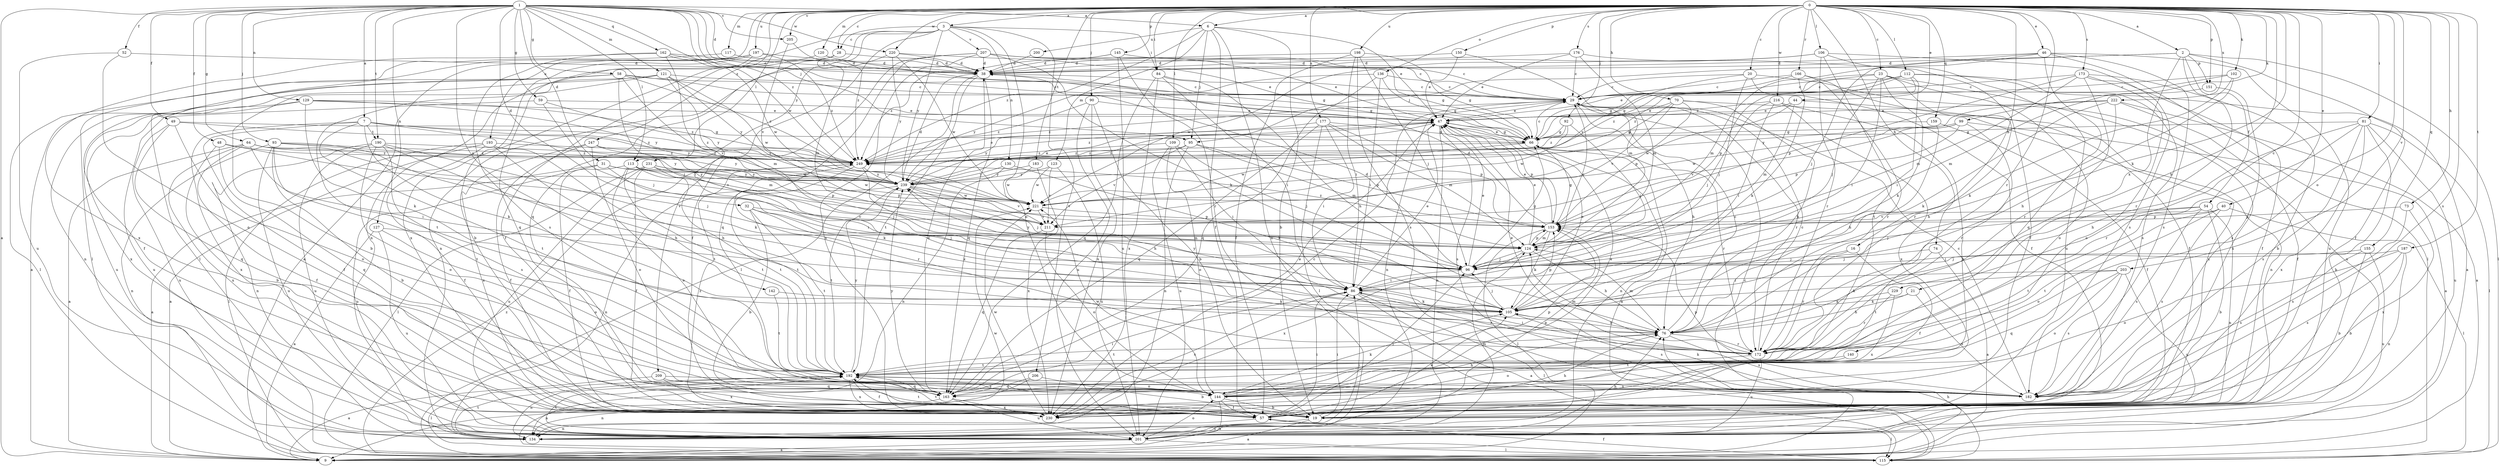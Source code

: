 strict digraph  {
0;
1;
2;
3;
6;
7;
9;
16;
19;
20;
21;
23;
28;
29;
31;
32;
38;
40;
44;
46;
47;
48;
49;
52;
54;
57;
58;
59;
64;
66;
70;
73;
74;
76;
81;
84;
86;
90;
92;
93;
95;
96;
99;
102;
105;
106;
109;
112;
113;
115;
117;
120;
121;
123;
124;
127;
129;
130;
134;
136;
140;
142;
144;
145;
150;
151;
153;
155;
159;
162;
163;
166;
172;
173;
176;
177;
182;
183;
187;
190;
192;
193;
197;
198;
200;
201;
203;
205;
206;
207;
209;
211;
216;
220;
221;
222;
229;
230;
231;
239;
247;
249;
0 -> 2  [label=a];
0 -> 3  [label=a];
0 -> 6  [label=a];
0 -> 16  [label=b];
0 -> 20  [label=c];
0 -> 21  [label=c];
0 -> 23  [label=c];
0 -> 28  [label=c];
0 -> 40  [label=e];
0 -> 44  [label=e];
0 -> 46  [label=e];
0 -> 70  [label=h];
0 -> 73  [label=h];
0 -> 74  [label=h];
0 -> 76  [label=h];
0 -> 81  [label=i];
0 -> 84  [label=i];
0 -> 90  [label=j];
0 -> 92  [label=j];
0 -> 99  [label=k];
0 -> 102  [label=k];
0 -> 105  [label=k];
0 -> 106  [label=l];
0 -> 109  [label=l];
0 -> 112  [label=l];
0 -> 113  [label=l];
0 -> 117  [label=m];
0 -> 120  [label=m];
0 -> 136  [label=o];
0 -> 140  [label=o];
0 -> 145  [label=p];
0 -> 150  [label=p];
0 -> 151  [label=p];
0 -> 155  [label=q];
0 -> 159  [label=q];
0 -> 166  [label=r];
0 -> 172  [label=r];
0 -> 173  [label=s];
0 -> 176  [label=s];
0 -> 177  [label=s];
0 -> 182  [label=s];
0 -> 183  [label=t];
0 -> 187  [label=t];
0 -> 193  [label=u];
0 -> 197  [label=u];
0 -> 198  [label=u];
0 -> 203  [label=v];
0 -> 205  [label=v];
0 -> 216  [label=w];
0 -> 220  [label=w];
0 -> 222  [label=x];
0 -> 247  [label=z];
1 -> 6  [label=a];
1 -> 7  [label=a];
1 -> 9  [label=a];
1 -> 31  [label=d];
1 -> 32  [label=d];
1 -> 38  [label=d];
1 -> 47  [label=e];
1 -> 48  [label=f];
1 -> 49  [label=f];
1 -> 52  [label=f];
1 -> 58  [label=g];
1 -> 59  [label=g];
1 -> 64  [label=g];
1 -> 93  [label=j];
1 -> 95  [label=j];
1 -> 113  [label=l];
1 -> 121  [label=m];
1 -> 127  [label=n];
1 -> 129  [label=n];
1 -> 142  [label=o];
1 -> 162  [label=q];
1 -> 190  [label=t];
1 -> 205  [label=v];
1 -> 220  [label=w];
1 -> 221  [label=w];
1 -> 249  [label=z];
2 -> 38  [label=d];
2 -> 54  [label=f];
2 -> 57  [label=f];
2 -> 95  [label=j];
2 -> 115  [label=l];
2 -> 151  [label=p];
2 -> 172  [label=r];
2 -> 229  [label=x];
3 -> 28  [label=c];
3 -> 84  [label=i];
3 -> 130  [label=n];
3 -> 134  [label=n];
3 -> 144  [label=o];
3 -> 163  [label=q];
3 -> 206  [label=v];
3 -> 207  [label=v];
3 -> 209  [label=v];
3 -> 231  [label=y];
3 -> 239  [label=y];
6 -> 19  [label=b];
6 -> 47  [label=e];
6 -> 57  [label=f];
6 -> 95  [label=j];
6 -> 123  [label=m];
6 -> 200  [label=u];
6 -> 201  [label=u];
6 -> 249  [label=z];
7 -> 57  [label=f];
7 -> 105  [label=k];
7 -> 124  [label=m];
7 -> 190  [label=t];
7 -> 192  [label=t];
7 -> 230  [label=x];
7 -> 239  [label=y];
7 -> 249  [label=z];
9 -> 29  [label=c];
16 -> 57  [label=f];
16 -> 96  [label=j];
16 -> 172  [label=r];
19 -> 9  [label=a];
19 -> 86  [label=i];
19 -> 153  [label=p];
19 -> 192  [label=t];
19 -> 201  [label=u];
20 -> 29  [label=c];
20 -> 57  [label=f];
20 -> 96  [label=j];
20 -> 201  [label=u];
20 -> 239  [label=y];
21 -> 76  [label=h];
21 -> 105  [label=k];
21 -> 182  [label=s];
23 -> 29  [label=c];
23 -> 66  [label=g];
23 -> 86  [label=i];
23 -> 96  [label=j];
23 -> 105  [label=k];
23 -> 144  [label=o];
23 -> 172  [label=r];
23 -> 230  [label=x];
28 -> 38  [label=d];
28 -> 57  [label=f];
28 -> 124  [label=m];
29 -> 47  [label=e];
29 -> 76  [label=h];
29 -> 134  [label=n];
29 -> 172  [label=r];
29 -> 249  [label=z];
31 -> 9  [label=a];
31 -> 105  [label=k];
31 -> 153  [label=p];
31 -> 201  [label=u];
31 -> 239  [label=y];
32 -> 19  [label=b];
32 -> 96  [label=j];
32 -> 105  [label=k];
32 -> 192  [label=t];
32 -> 211  [label=v];
38 -> 29  [label=c];
38 -> 115  [label=l];
38 -> 163  [label=q];
38 -> 192  [label=t];
40 -> 115  [label=l];
40 -> 144  [label=o];
40 -> 153  [label=p];
40 -> 182  [label=s];
40 -> 192  [label=t];
44 -> 47  [label=e];
44 -> 124  [label=m];
44 -> 134  [label=n];
44 -> 221  [label=w];
46 -> 38  [label=d];
46 -> 96  [label=j];
46 -> 115  [label=l];
46 -> 124  [label=m];
46 -> 163  [label=q];
46 -> 182  [label=s];
46 -> 201  [label=u];
47 -> 66  [label=g];
47 -> 134  [label=n];
47 -> 153  [label=p];
47 -> 182  [label=s];
47 -> 239  [label=y];
47 -> 249  [label=z];
48 -> 19  [label=b];
48 -> 96  [label=j];
48 -> 163  [label=q];
48 -> 249  [label=z];
49 -> 66  [label=g];
49 -> 144  [label=o];
49 -> 163  [label=q];
49 -> 201  [label=u];
49 -> 249  [label=z];
52 -> 38  [label=d];
52 -> 144  [label=o];
52 -> 201  [label=u];
54 -> 19  [label=b];
54 -> 96  [label=j];
54 -> 134  [label=n];
54 -> 182  [label=s];
54 -> 192  [label=t];
54 -> 211  [label=v];
57 -> 76  [label=h];
57 -> 86  [label=i];
57 -> 96  [label=j];
57 -> 105  [label=k];
57 -> 115  [label=l];
57 -> 134  [label=n];
57 -> 192  [label=t];
57 -> 249  [label=z];
58 -> 9  [label=a];
58 -> 29  [label=c];
58 -> 66  [label=g];
58 -> 96  [label=j];
58 -> 115  [label=l];
58 -> 134  [label=n];
58 -> 211  [label=v];
58 -> 249  [label=z];
59 -> 47  [label=e];
59 -> 96  [label=j];
59 -> 201  [label=u];
59 -> 239  [label=y];
64 -> 9  [label=a];
64 -> 57  [label=f];
64 -> 86  [label=i];
64 -> 211  [label=v];
64 -> 230  [label=x];
64 -> 239  [label=y];
64 -> 249  [label=z];
66 -> 9  [label=a];
66 -> 29  [label=c];
66 -> 47  [label=e];
66 -> 134  [label=n];
66 -> 172  [label=r];
66 -> 221  [label=w];
66 -> 249  [label=z];
70 -> 47  [label=e];
70 -> 76  [label=h];
70 -> 153  [label=p];
70 -> 211  [label=v];
70 -> 230  [label=x];
70 -> 249  [label=z];
73 -> 153  [label=p];
73 -> 182  [label=s];
73 -> 230  [label=x];
74 -> 9  [label=a];
74 -> 96  [label=j];
74 -> 192  [label=t];
76 -> 29  [label=c];
76 -> 124  [label=m];
76 -> 172  [label=r];
76 -> 182  [label=s];
76 -> 192  [label=t];
81 -> 19  [label=b];
81 -> 66  [label=g];
81 -> 76  [label=h];
81 -> 115  [label=l];
81 -> 172  [label=r];
81 -> 182  [label=s];
81 -> 201  [label=u];
81 -> 230  [label=x];
84 -> 29  [label=c];
84 -> 76  [label=h];
84 -> 86  [label=i];
84 -> 163  [label=q];
84 -> 230  [label=x];
86 -> 9  [label=a];
86 -> 47  [label=e];
86 -> 105  [label=k];
86 -> 115  [label=l];
86 -> 172  [label=r];
86 -> 230  [label=x];
90 -> 19  [label=b];
90 -> 47  [label=e];
90 -> 201  [label=u];
90 -> 230  [label=x];
90 -> 249  [label=z];
92 -> 66  [label=g];
92 -> 96  [label=j];
92 -> 221  [label=w];
92 -> 249  [label=z];
93 -> 19  [label=b];
93 -> 86  [label=i];
93 -> 134  [label=n];
93 -> 192  [label=t];
93 -> 201  [label=u];
93 -> 239  [label=y];
93 -> 249  [label=z];
95 -> 124  [label=m];
95 -> 134  [label=n];
95 -> 153  [label=p];
95 -> 211  [label=v];
95 -> 249  [label=z];
96 -> 38  [label=d];
96 -> 47  [label=e];
96 -> 66  [label=g];
96 -> 86  [label=i];
96 -> 239  [label=y];
99 -> 9  [label=a];
99 -> 66  [label=g];
99 -> 153  [label=p];
99 -> 172  [label=r];
99 -> 211  [label=v];
99 -> 221  [label=w];
102 -> 29  [label=c];
102 -> 76  [label=h];
102 -> 105  [label=k];
102 -> 249  [label=z];
105 -> 47  [label=e];
105 -> 76  [label=h];
105 -> 96  [label=j];
105 -> 153  [label=p];
105 -> 182  [label=s];
105 -> 239  [label=y];
106 -> 38  [label=d];
106 -> 172  [label=r];
106 -> 182  [label=s];
106 -> 192  [label=t];
106 -> 201  [label=u];
106 -> 221  [label=w];
109 -> 86  [label=i];
109 -> 96  [label=j];
109 -> 144  [label=o];
109 -> 201  [label=u];
109 -> 249  [label=z];
112 -> 9  [label=a];
112 -> 29  [label=c];
112 -> 66  [label=g];
112 -> 86  [label=i];
112 -> 153  [label=p];
112 -> 182  [label=s];
112 -> 249  [label=z];
113 -> 57  [label=f];
113 -> 86  [label=i];
113 -> 96  [label=j];
113 -> 144  [label=o];
113 -> 192  [label=t];
113 -> 239  [label=y];
115 -> 57  [label=f];
115 -> 76  [label=h];
115 -> 221  [label=w];
115 -> 249  [label=z];
117 -> 38  [label=d];
117 -> 115  [label=l];
120 -> 38  [label=d];
120 -> 66  [label=g];
120 -> 230  [label=x];
121 -> 19  [label=b];
121 -> 29  [label=c];
121 -> 57  [label=f];
121 -> 124  [label=m];
121 -> 192  [label=t];
121 -> 221  [label=w];
121 -> 239  [label=y];
123 -> 201  [label=u];
123 -> 211  [label=v];
123 -> 221  [label=w];
123 -> 239  [label=y];
124 -> 29  [label=c];
124 -> 47  [label=e];
124 -> 76  [label=h];
124 -> 96  [label=j];
124 -> 153  [label=p];
124 -> 230  [label=x];
127 -> 9  [label=a];
127 -> 124  [label=m];
127 -> 144  [label=o];
127 -> 201  [label=u];
129 -> 47  [label=e];
129 -> 105  [label=k];
129 -> 201  [label=u];
129 -> 230  [label=x];
129 -> 239  [label=y];
129 -> 249  [label=z];
130 -> 105  [label=k];
130 -> 134  [label=n];
130 -> 239  [label=y];
134 -> 86  [label=i];
134 -> 124  [label=m];
134 -> 192  [label=t];
136 -> 29  [label=c];
136 -> 66  [label=g];
136 -> 86  [label=i];
136 -> 163  [label=q];
136 -> 239  [label=y];
140 -> 144  [label=o];
140 -> 192  [label=t];
142 -> 105  [label=k];
142 -> 192  [label=t];
144 -> 9  [label=a];
144 -> 19  [label=b];
144 -> 47  [label=e];
144 -> 57  [label=f];
144 -> 76  [label=h];
144 -> 105  [label=k];
144 -> 153  [label=p];
144 -> 221  [label=w];
145 -> 29  [label=c];
145 -> 38  [label=d];
145 -> 172  [label=r];
145 -> 201  [label=u];
145 -> 249  [label=z];
150 -> 38  [label=d];
150 -> 47  [label=e];
150 -> 124  [label=m];
151 -> 124  [label=m];
151 -> 182  [label=s];
153 -> 38  [label=d];
153 -> 47  [label=e];
153 -> 66  [label=g];
153 -> 105  [label=k];
153 -> 115  [label=l];
153 -> 124  [label=m];
153 -> 249  [label=z];
155 -> 19  [label=b];
155 -> 96  [label=j];
155 -> 182  [label=s];
155 -> 201  [label=u];
159 -> 57  [label=f];
159 -> 66  [label=g];
159 -> 76  [label=h];
162 -> 29  [label=c];
162 -> 38  [label=d];
162 -> 86  [label=i];
162 -> 182  [label=s];
162 -> 221  [label=w];
162 -> 230  [label=x];
163 -> 38  [label=d];
163 -> 47  [label=e];
163 -> 86  [label=i];
163 -> 134  [label=n];
163 -> 201  [label=u];
163 -> 230  [label=x];
163 -> 239  [label=y];
166 -> 29  [label=c];
166 -> 47  [label=e];
166 -> 57  [label=f];
166 -> 105  [label=k];
166 -> 172  [label=r];
172 -> 29  [label=c];
172 -> 47  [label=e];
172 -> 86  [label=i];
172 -> 124  [label=m];
172 -> 192  [label=t];
172 -> 201  [label=u];
173 -> 19  [label=b];
173 -> 29  [label=c];
173 -> 57  [label=f];
173 -> 124  [label=m];
173 -> 144  [label=o];
173 -> 153  [label=p];
173 -> 172  [label=r];
176 -> 29  [label=c];
176 -> 38  [label=d];
176 -> 47  [label=e];
176 -> 57  [label=f];
176 -> 124  [label=m];
177 -> 66  [label=g];
177 -> 86  [label=i];
177 -> 115  [label=l];
177 -> 124  [label=m];
177 -> 153  [label=p];
177 -> 163  [label=q];
177 -> 239  [label=y];
182 -> 29  [label=c];
182 -> 105  [label=k];
182 -> 153  [label=p];
183 -> 221  [label=w];
183 -> 230  [label=x];
183 -> 239  [label=y];
187 -> 19  [label=b];
187 -> 96  [label=j];
187 -> 134  [label=n];
187 -> 144  [label=o];
187 -> 182  [label=s];
190 -> 76  [label=h];
190 -> 105  [label=k];
190 -> 134  [label=n];
190 -> 144  [label=o];
190 -> 182  [label=s];
190 -> 201  [label=u];
190 -> 249  [label=z];
192 -> 57  [label=f];
192 -> 115  [label=l];
192 -> 134  [label=n];
192 -> 144  [label=o];
192 -> 163  [label=q];
192 -> 182  [label=s];
192 -> 230  [label=x];
192 -> 239  [label=y];
193 -> 9  [label=a];
193 -> 57  [label=f];
193 -> 76  [label=h];
193 -> 115  [label=l];
193 -> 192  [label=t];
193 -> 249  [label=z];
197 -> 9  [label=a];
197 -> 19  [label=b];
197 -> 38  [label=d];
197 -> 115  [label=l];
197 -> 163  [label=q];
197 -> 249  [label=z];
198 -> 38  [label=d];
198 -> 57  [label=f];
198 -> 66  [label=g];
198 -> 86  [label=i];
198 -> 96  [label=j];
198 -> 182  [label=s];
200 -> 38  [label=d];
201 -> 9  [label=a];
201 -> 76  [label=h];
201 -> 115  [label=l];
201 -> 144  [label=o];
201 -> 192  [label=t];
203 -> 86  [label=i];
203 -> 105  [label=k];
203 -> 144  [label=o];
203 -> 163  [label=q];
203 -> 182  [label=s];
203 -> 201  [label=u];
205 -> 211  [label=v];
205 -> 249  [label=z];
206 -> 9  [label=a];
206 -> 19  [label=b];
206 -> 163  [label=q];
207 -> 29  [label=c];
207 -> 38  [label=d];
207 -> 47  [label=e];
207 -> 57  [label=f];
207 -> 66  [label=g];
207 -> 105  [label=k];
207 -> 163  [label=q];
207 -> 230  [label=x];
209 -> 9  [label=a];
209 -> 163  [label=q];
209 -> 182  [label=s];
209 -> 230  [label=x];
211 -> 144  [label=o];
211 -> 163  [label=q];
216 -> 19  [label=b];
216 -> 47  [label=e];
216 -> 86  [label=i];
216 -> 96  [label=j];
216 -> 230  [label=x];
220 -> 38  [label=d];
220 -> 47  [label=e];
220 -> 134  [label=n];
220 -> 221  [label=w];
220 -> 239  [label=y];
221 -> 153  [label=p];
221 -> 211  [label=v];
222 -> 9  [label=a];
222 -> 47  [label=e];
222 -> 57  [label=f];
222 -> 76  [label=h];
222 -> 105  [label=k];
222 -> 239  [label=y];
229 -> 105  [label=k];
229 -> 172  [label=r];
229 -> 230  [label=x];
230 -> 29  [label=c];
230 -> 221  [label=w];
231 -> 57  [label=f];
231 -> 115  [label=l];
231 -> 153  [label=p];
231 -> 192  [label=t];
231 -> 201  [label=u];
231 -> 221  [label=w];
231 -> 239  [label=y];
239 -> 38  [label=d];
239 -> 47  [label=e];
239 -> 96  [label=j];
239 -> 134  [label=n];
239 -> 192  [label=t];
239 -> 211  [label=v];
239 -> 221  [label=w];
247 -> 57  [label=f];
247 -> 144  [label=o];
247 -> 221  [label=w];
247 -> 230  [label=x];
247 -> 249  [label=z];
249 -> 47  [label=e];
249 -> 76  [label=h];
249 -> 172  [label=r];
249 -> 192  [label=t];
249 -> 239  [label=y];
}
